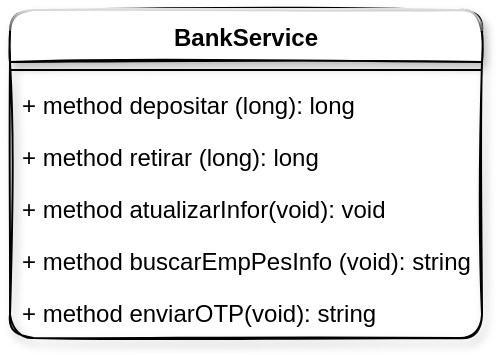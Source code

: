 <mxfile version="20.3.2" type="device"><diagram id="C5RBs43oDa-KdzZeNtuy" name="Page-1"><mxGraphModel dx="633" dy="275" grid="0" gridSize="10" guides="1" tooltips="1" connect="1" arrows="1" fold="1" page="1" pageScale="1" pageWidth="827" pageHeight="1169" math="0" shadow="0"><root><mxCell id="WIyWlLk6GJQsqaUBKTNV-0"/><mxCell id="WIyWlLk6GJQsqaUBKTNV-1" parent="WIyWlLk6GJQsqaUBKTNV-0"/><mxCell id="h3Ya0oU_NJAEu5grOVrR-4" value="BankService" style="swimlane;fontStyle=1;align=center;verticalAlign=top;childLayout=stackLayout;horizontal=1;startSize=26;horizontalStack=0;resizeParent=1;resizeParentMax=0;resizeLast=0;collapsible=1;marginBottom=0;rounded=1;shadow=1;sketch=1;glass=1;" vertex="1" parent="WIyWlLk6GJQsqaUBKTNV-1"><mxGeometry x="334" y="120" width="236" height="164" as="geometry"><mxRectangle x="330" y="210" width="100" height="30" as="alternateBounds"/></mxGeometry></mxCell><mxCell id="h3Ya0oU_NJAEu5grOVrR-6" value="" style="line;strokeWidth=1;fillColor=none;align=left;verticalAlign=middle;spacingTop=-1;spacingLeft=3;spacingRight=3;rotatable=0;labelPosition=right;points=[];portConstraint=eastwest;strokeColor=inherit;" vertex="1" parent="h3Ya0oU_NJAEu5grOVrR-4"><mxGeometry y="26" width="236" height="8" as="geometry"/></mxCell><mxCell id="h3Ya0oU_NJAEu5grOVrR-7" value="+ method depositar (long): long" style="text;align=left;verticalAlign=top;spacingLeft=4;spacingRight=4;overflow=hidden;rotatable=0;points=[[0,0.5],[1,0.5]];portConstraint=eastwest;labelBorderColor=none;labelBackgroundColor=none;fontColor=default;" vertex="1" parent="h3Ya0oU_NJAEu5grOVrR-4"><mxGeometry y="34" width="236" height="26" as="geometry"/></mxCell><mxCell id="h3Ya0oU_NJAEu5grOVrR-12" value="+ method retirar (long): long" style="text;strokeColor=none;fillColor=none;align=left;verticalAlign=top;spacingLeft=4;spacingRight=4;overflow=hidden;rotatable=0;points=[[0,0.5],[1,0.5]];portConstraint=eastwest;" vertex="1" parent="h3Ya0oU_NJAEu5grOVrR-4"><mxGeometry y="60" width="236" height="26" as="geometry"/></mxCell><mxCell id="h3Ya0oU_NJAEu5grOVrR-13" value="+ method atualizarInfor(void): void" style="text;strokeColor=none;fillColor=none;align=left;verticalAlign=top;spacingLeft=4;spacingRight=4;overflow=hidden;rotatable=0;points=[[0,0.5],[1,0.5]];portConstraint=eastwest;" vertex="1" parent="h3Ya0oU_NJAEu5grOVrR-4"><mxGeometry y="86" width="236" height="26" as="geometry"/></mxCell><mxCell id="h3Ya0oU_NJAEu5grOVrR-14" value="+ method buscarEmpPesInfo (void): string" style="text;strokeColor=none;fillColor=none;align=left;verticalAlign=top;spacingLeft=4;spacingRight=4;overflow=hidden;rotatable=0;points=[[0,0.5],[1,0.5]];portConstraint=eastwest;" vertex="1" parent="h3Ya0oU_NJAEu5grOVrR-4"><mxGeometry y="112" width="236" height="26" as="geometry"/></mxCell><mxCell id="h3Ya0oU_NJAEu5grOVrR-15" value="+ method enviarOTP(void): string" style="text;strokeColor=none;fillColor=none;align=left;verticalAlign=top;spacingLeft=4;spacingRight=4;overflow=hidden;rotatable=0;points=[[0,0.5],[1,0.5]];portConstraint=eastwest;" vertex="1" parent="h3Ya0oU_NJAEu5grOVrR-4"><mxGeometry y="138" width="236" height="26" as="geometry"/></mxCell></root></mxGraphModel></diagram></mxfile>
